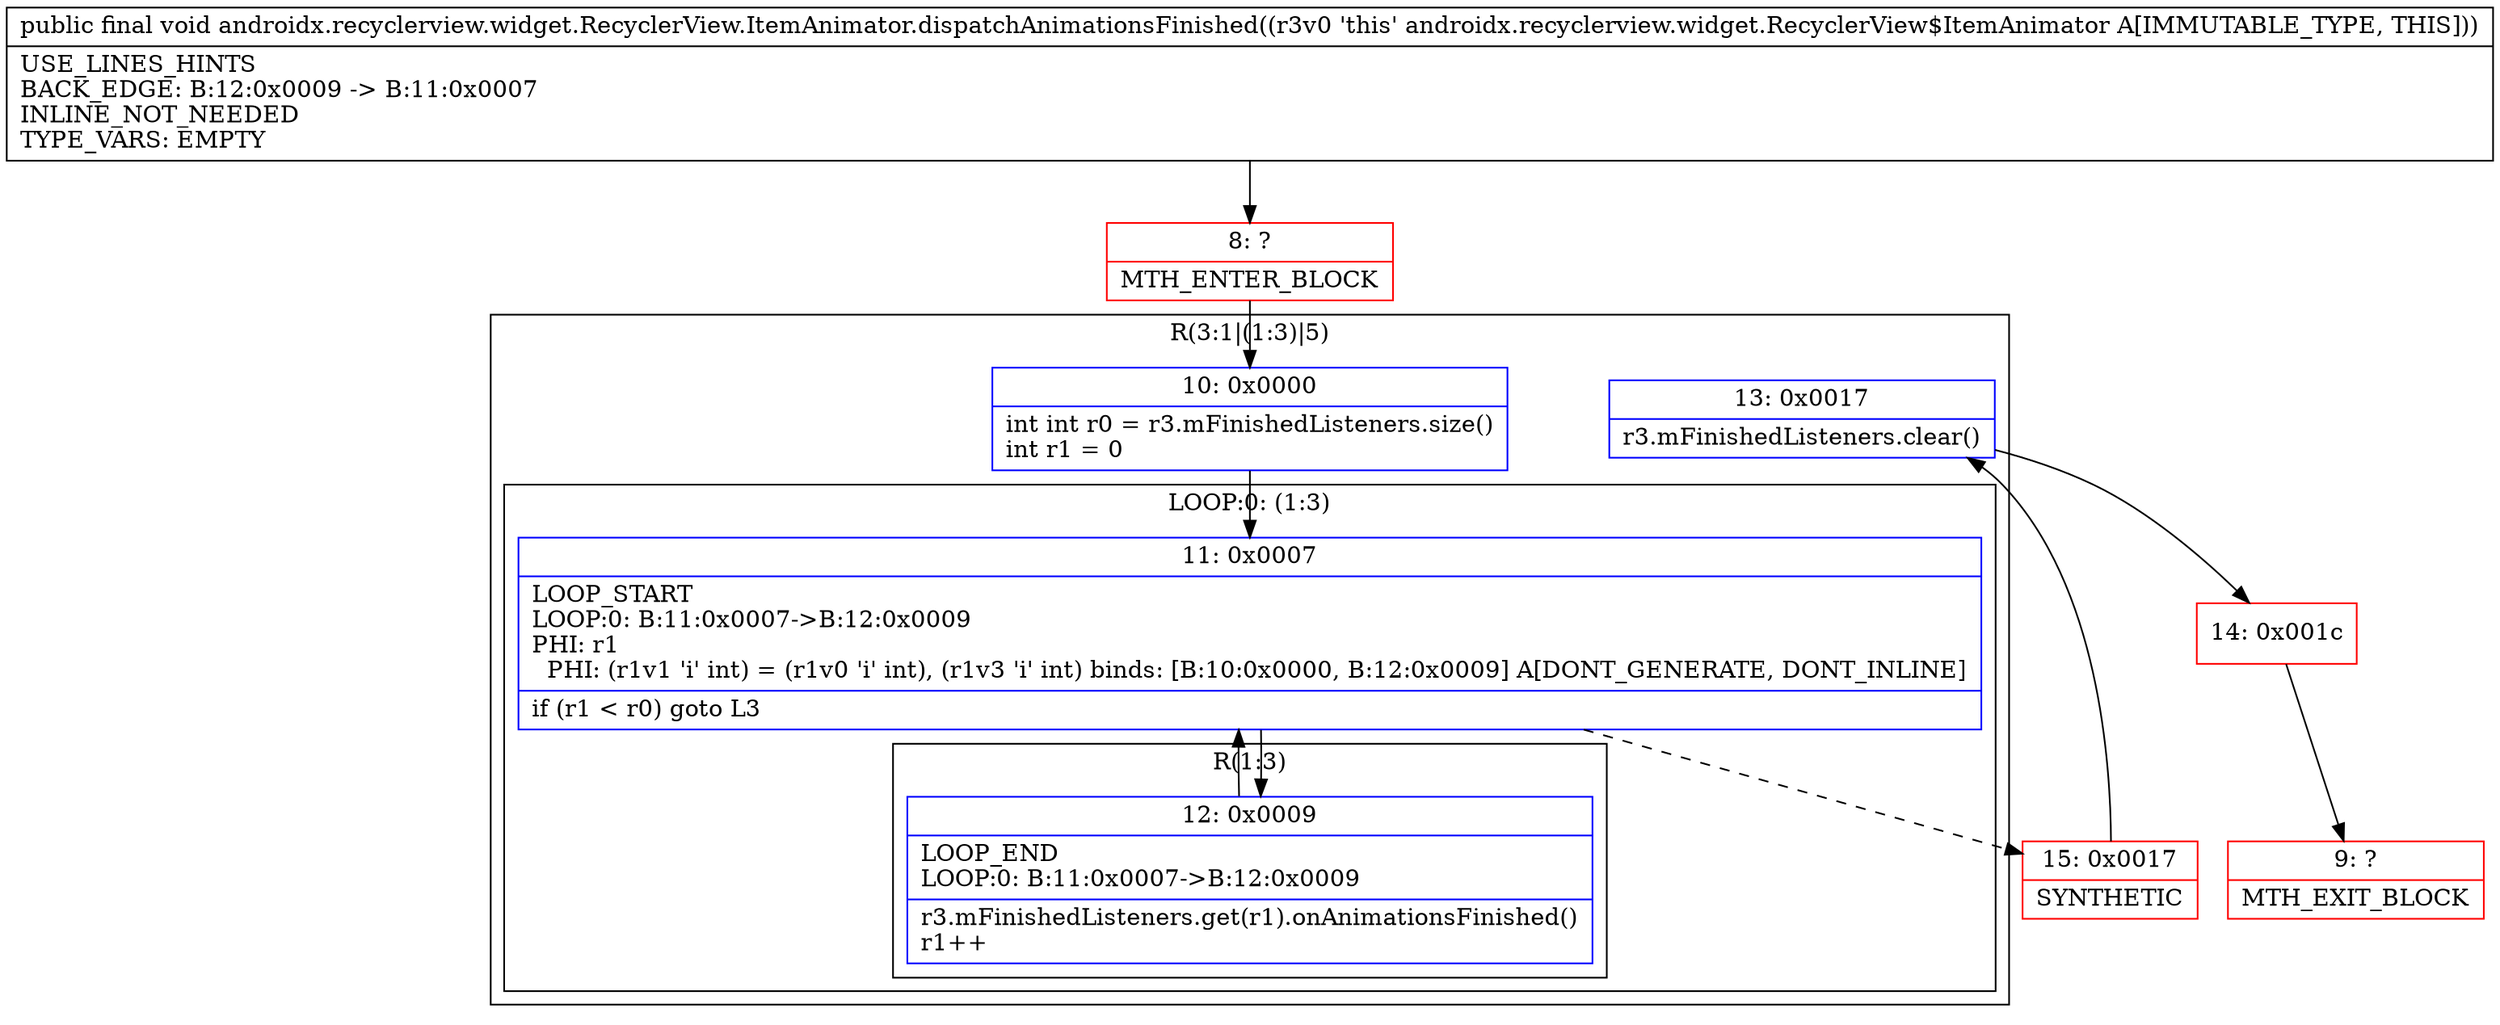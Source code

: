 digraph "CFG forandroidx.recyclerview.widget.RecyclerView.ItemAnimator.dispatchAnimationsFinished()V" {
subgraph cluster_Region_1809082332 {
label = "R(3:1|(1:3)|5)";
node [shape=record,color=blue];
Node_10 [shape=record,label="{10\:\ 0x0000|int int r0 = r3.mFinishedListeners.size()\lint r1 = 0\l}"];
subgraph cluster_LoopRegion_289992092 {
label = "LOOP:0: (1:3)";
node [shape=record,color=blue];
Node_11 [shape=record,label="{11\:\ 0x0007|LOOP_START\lLOOP:0: B:11:0x0007\-\>B:12:0x0009\lPHI: r1 \l  PHI: (r1v1 'i' int) = (r1v0 'i' int), (r1v3 'i' int) binds: [B:10:0x0000, B:12:0x0009] A[DONT_GENERATE, DONT_INLINE]\l|if (r1 \< r0) goto L3\l}"];
subgraph cluster_Region_14704638 {
label = "R(1:3)";
node [shape=record,color=blue];
Node_12 [shape=record,label="{12\:\ 0x0009|LOOP_END\lLOOP:0: B:11:0x0007\-\>B:12:0x0009\l|r3.mFinishedListeners.get(r1).onAnimationsFinished()\lr1++\l}"];
}
}
Node_13 [shape=record,label="{13\:\ 0x0017|r3.mFinishedListeners.clear()\l}"];
}
Node_8 [shape=record,color=red,label="{8\:\ ?|MTH_ENTER_BLOCK\l}"];
Node_15 [shape=record,color=red,label="{15\:\ 0x0017|SYNTHETIC\l}"];
Node_14 [shape=record,color=red,label="{14\:\ 0x001c}"];
Node_9 [shape=record,color=red,label="{9\:\ ?|MTH_EXIT_BLOCK\l}"];
MethodNode[shape=record,label="{public final void androidx.recyclerview.widget.RecyclerView.ItemAnimator.dispatchAnimationsFinished((r3v0 'this' androidx.recyclerview.widget.RecyclerView$ItemAnimator A[IMMUTABLE_TYPE, THIS]))  | USE_LINES_HINTS\lBACK_EDGE: B:12:0x0009 \-\> B:11:0x0007\lINLINE_NOT_NEEDED\lTYPE_VARS: EMPTY\l}"];
MethodNode -> Node_8;Node_10 -> Node_11;
Node_11 -> Node_12;
Node_11 -> Node_15[style=dashed];
Node_12 -> Node_11;
Node_13 -> Node_14;
Node_8 -> Node_10;
Node_15 -> Node_13;
Node_14 -> Node_9;
}

